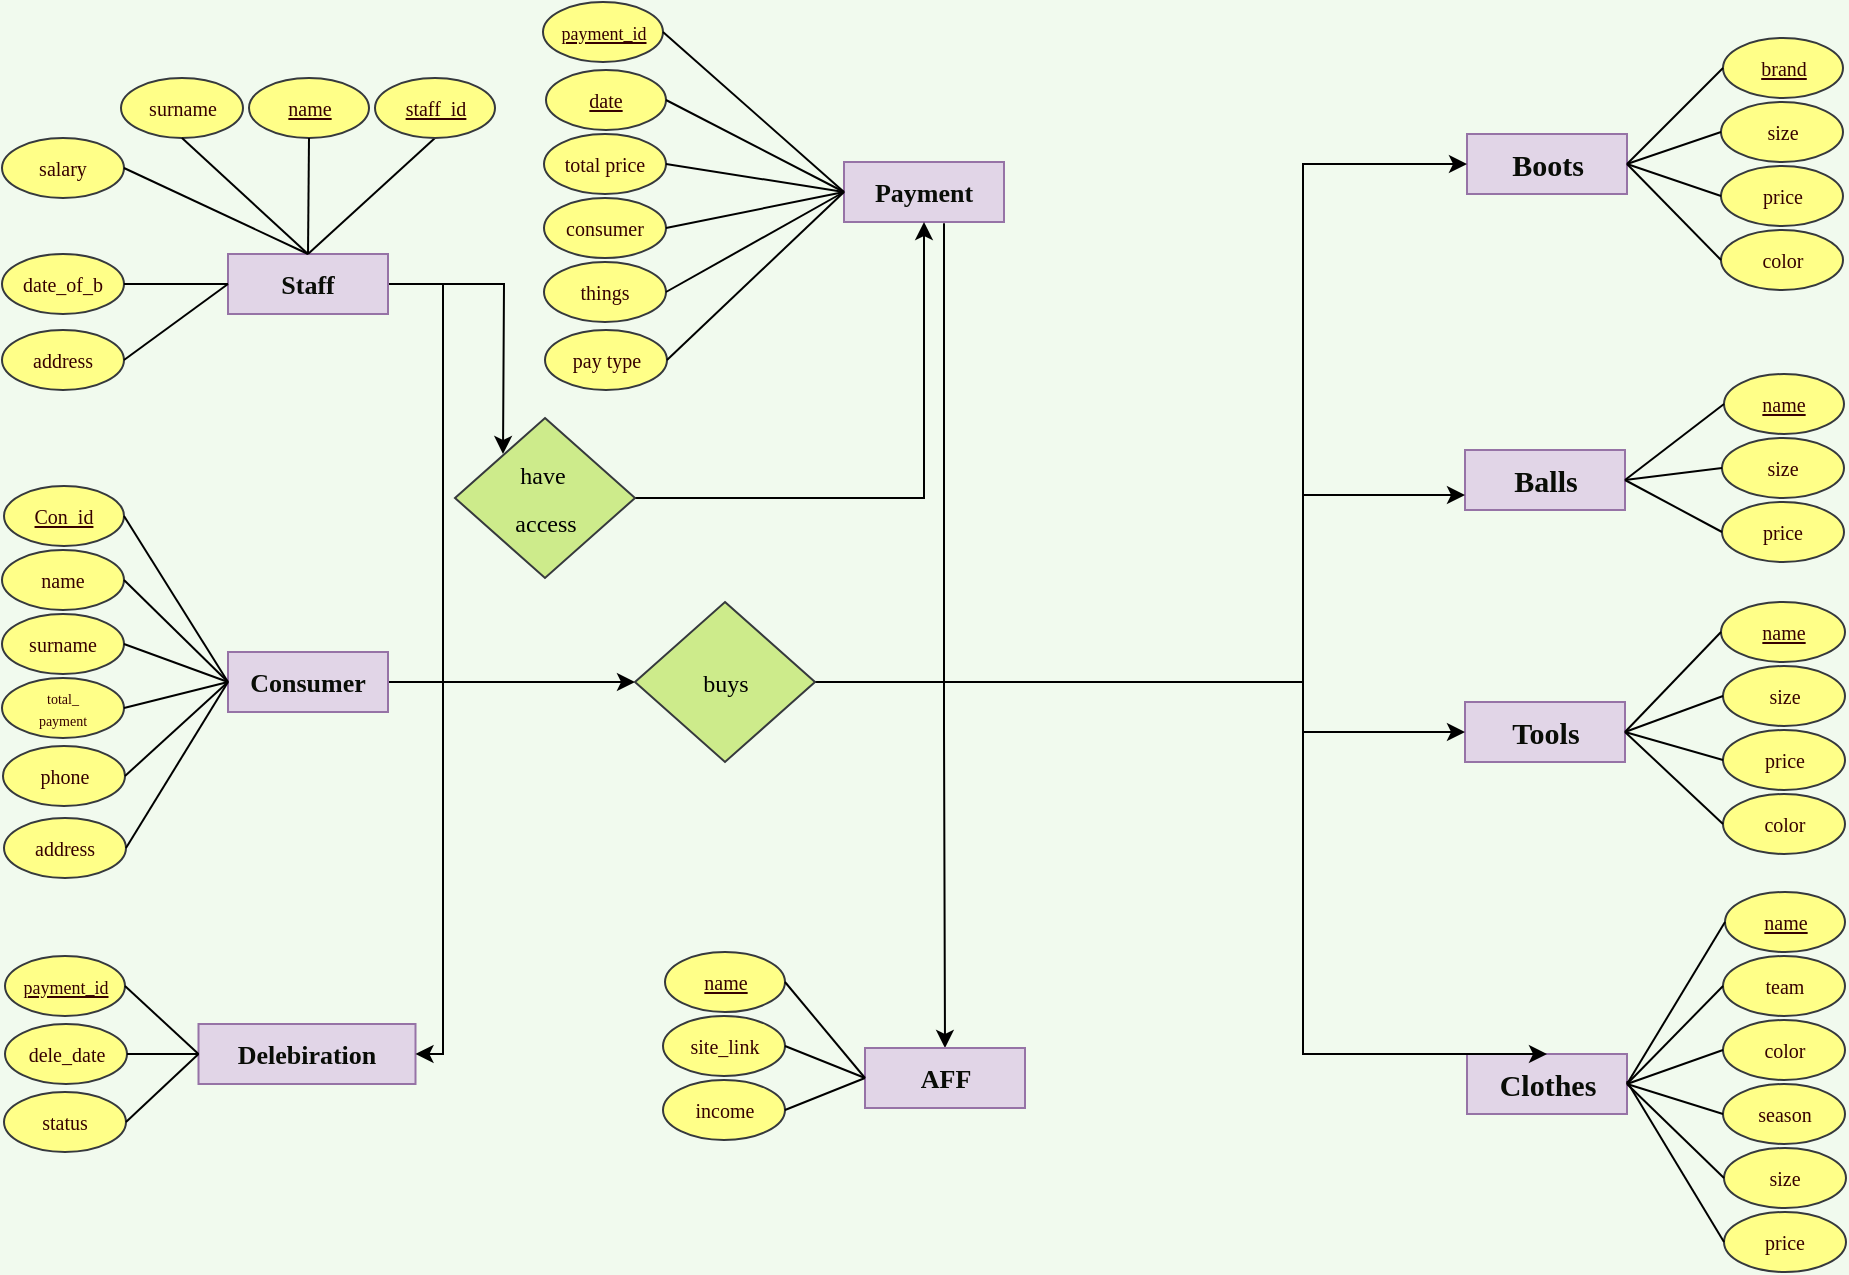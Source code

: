 <mxfile version="21.2.1" type="github">
  <diagram name="Страница 1" id="pUMUKk7vh0ifozHOk4wC">
    <mxGraphModel dx="1761" dy="830" grid="1" gridSize="10" guides="1" tooltips="1" connect="1" arrows="1" fold="1" page="1" pageScale="1" pageWidth="1654" pageHeight="1169" background="#F1FAEE" math="0" shadow="0">
      <root>
        <mxCell id="0" />
        <mxCell id="1" parent="0" />
        <mxCell id="20J9mscwqWilk-XeIcK0-2" value="&lt;font color=&quot;#090d07&quot; style=&quot;font-size: 15px;&quot;&gt;Tools&lt;/font&gt;" style="rounded=0;whiteSpace=wrap;html=1;shadow=0;labelBackgroundColor=none;labelBorderColor=none;sketch=0;fillStyle=auto;strokeColor=#9673a6;strokeWidth=1;fontFamily=Verdana;fontSize=13;fillColor=#e1d5e7;fontStyle=1" parent="1" vertex="1">
          <mxGeometry x="1097.5" y="610" width="80" height="30" as="geometry" />
        </mxCell>
        <mxCell id="20J9mscwqWilk-XeIcK0-3" value="&lt;font color=&quot;#360000&quot; style=&quot;font-size: 10px;&quot;&gt;&lt;u&gt;name&lt;/u&gt;&lt;/font&gt;" style="ellipse;whiteSpace=wrap;html=1;rounded=0;shadow=0;labelBackgroundColor=none;labelBorderColor=none;sketch=0;fillStyle=auto;strokeColor=#36393d;strokeWidth=1;fontFamily=Verdana;fontSize=10;fillColor=#ffff88;" parent="1" vertex="1">
          <mxGeometry x="1225.5" y="560" width="62" height="30" as="geometry" />
        </mxCell>
        <mxCell id="20J9mscwqWilk-XeIcK0-4" value="&lt;font color=&quot;#360000&quot; style=&quot;font-size: 10px;&quot;&gt;size&lt;/font&gt;" style="ellipse;whiteSpace=wrap;html=1;rounded=0;shadow=0;labelBackgroundColor=none;labelBorderColor=none;sketch=0;fillStyle=auto;strokeColor=#36393d;strokeWidth=1;fontFamily=Verdana;fontSize=10;fillColor=#ffff88;" parent="1" vertex="1">
          <mxGeometry x="1226.5" y="592" width="61" height="30" as="geometry" />
        </mxCell>
        <mxCell id="20J9mscwqWilk-XeIcK0-5" value="&lt;font color=&quot;#360000&quot; style=&quot;font-size: 10px;&quot;&gt;color&lt;/font&gt;" style="ellipse;whiteSpace=wrap;html=1;rounded=0;shadow=0;labelBackgroundColor=none;labelBorderColor=none;sketch=0;fillStyle=auto;strokeColor=#36393d;strokeWidth=1;fontFamily=Verdana;fontSize=10;fillColor=#ffff88;" parent="1" vertex="1">
          <mxGeometry x="1226.5" y="656" width="61" height="30" as="geometry" />
        </mxCell>
        <mxCell id="20J9mscwqWilk-XeIcK0-8" value="&lt;font color=&quot;#360000&quot; style=&quot;font-size: 10px;&quot;&gt;price&lt;/font&gt;" style="ellipse;whiteSpace=wrap;html=1;rounded=0;shadow=0;labelBackgroundColor=none;labelBorderColor=none;sketch=0;fillStyle=auto;strokeColor=#36393d;strokeWidth=1;fontFamily=Verdana;fontSize=10;fillColor=#ffff88;" parent="1" vertex="1">
          <mxGeometry x="1226.5" y="624" width="61" height="30" as="geometry" />
        </mxCell>
        <mxCell id="20J9mscwqWilk-XeIcK0-10" value="" style="endArrow=none;html=1;rounded=0;fontFamily=Verdana;fontSize=10;fontColor=#090D07;entryX=0;entryY=0.5;entryDx=0;entryDy=0;exitX=1;exitY=0.5;exitDx=0;exitDy=0;" parent="1" source="20J9mscwqWilk-XeIcK0-2" target="20J9mscwqWilk-XeIcK0-8" edge="1">
          <mxGeometry width="50" height="50" relative="1" as="geometry">
            <mxPoint x="1053.5" y="663" as="sourcePoint" />
            <mxPoint x="1103.5" y="613" as="targetPoint" />
          </mxGeometry>
        </mxCell>
        <mxCell id="20J9mscwqWilk-XeIcK0-11" value="" style="endArrow=none;html=1;rounded=0;fontFamily=Verdana;fontSize=10;fontColor=#090D07;entryX=0;entryY=0.5;entryDx=0;entryDy=0;exitX=1;exitY=0.5;exitDx=0;exitDy=0;" parent="1" source="20J9mscwqWilk-XeIcK0-2" target="20J9mscwqWilk-XeIcK0-5" edge="1">
          <mxGeometry width="50" height="50" relative="1" as="geometry">
            <mxPoint x="1196.5" y="626" as="sourcePoint" />
            <mxPoint x="1074" y="620" as="targetPoint" />
          </mxGeometry>
        </mxCell>
        <mxCell id="20J9mscwqWilk-XeIcK0-15" value="" style="endArrow=none;html=1;rounded=0;fontFamily=Verdana;fontSize=10;fontColor=#090D07;entryX=0;entryY=0.5;entryDx=0;entryDy=0;exitX=1;exitY=0.5;exitDx=0;exitDy=0;" parent="1" source="20J9mscwqWilk-XeIcK0-2" target="20J9mscwqWilk-XeIcK0-4" edge="1">
          <mxGeometry width="50" height="50" relative="1" as="geometry">
            <mxPoint x="1108.5" y="625" as="sourcePoint" />
            <mxPoint x="1074" y="620" as="targetPoint" />
          </mxGeometry>
        </mxCell>
        <mxCell id="20J9mscwqWilk-XeIcK0-16" value="" style="endArrow=none;html=1;rounded=0;fontFamily=Verdana;fontSize=10;fontColor=#090D07;entryX=0;entryY=0.5;entryDx=0;entryDy=0;exitX=1;exitY=0.5;exitDx=0;exitDy=0;" parent="1" source="20J9mscwqWilk-XeIcK0-2" target="20J9mscwqWilk-XeIcK0-3" edge="1">
          <mxGeometry width="50" height="50" relative="1" as="geometry">
            <mxPoint x="1154" y="653" as="sourcePoint" />
            <mxPoint x="1084" y="630" as="targetPoint" />
          </mxGeometry>
        </mxCell>
        <mxCell id="20J9mscwqWilk-XeIcK0-20" value="&lt;font color=&quot;#090d07&quot; style=&quot;font-size: 15px;&quot;&gt;Clothes&lt;/font&gt;" style="rounded=0;whiteSpace=wrap;html=1;shadow=0;labelBackgroundColor=none;labelBorderColor=none;sketch=0;fillStyle=auto;strokeColor=#9673a6;strokeWidth=1;fontFamily=Verdana;fontSize=13;fillColor=#e1d5e7;fontStyle=1" parent="1" vertex="1">
          <mxGeometry x="1098.5" y="786" width="80" height="30" as="geometry" />
        </mxCell>
        <mxCell id="20J9mscwqWilk-XeIcK0-21" value="&lt;font color=&quot;#360000&quot; style=&quot;font-size: 10px;&quot;&gt;&lt;u&gt;name&lt;/u&gt;&lt;/font&gt;" style="ellipse;whiteSpace=wrap;html=1;rounded=0;shadow=0;labelBackgroundColor=none;labelBorderColor=none;sketch=0;fillStyle=auto;strokeColor=#36393d;strokeWidth=1;fontFamily=Verdana;fontSize=10;fillColor=#ffff88;" parent="1" vertex="1">
          <mxGeometry x="1227.5" y="705" width="60" height="30" as="geometry" />
        </mxCell>
        <mxCell id="20J9mscwqWilk-XeIcK0-22" value="&lt;font color=&quot;#360000&quot; style=&quot;font-size: 10px;&quot;&gt;team&lt;/font&gt;" style="ellipse;whiteSpace=wrap;html=1;rounded=0;shadow=0;labelBackgroundColor=none;labelBorderColor=none;sketch=0;fillStyle=auto;strokeColor=#36393d;strokeWidth=1;fontFamily=Verdana;fontSize=10;fillColor=#ffff88;" parent="1" vertex="1">
          <mxGeometry x="1226.5" y="737" width="61" height="30" as="geometry" />
        </mxCell>
        <mxCell id="20J9mscwqWilk-XeIcK0-23" value="&lt;font color=&quot;#360000&quot; style=&quot;font-size: 10px;&quot;&gt;season&lt;/font&gt;" style="ellipse;whiteSpace=wrap;html=1;rounded=0;shadow=0;labelBackgroundColor=none;labelBorderColor=none;sketch=0;fillStyle=auto;strokeColor=#36393d;strokeWidth=1;fontFamily=Verdana;fontSize=10;fillColor=#ffff88;" parent="1" vertex="1">
          <mxGeometry x="1226.5" y="801" width="61" height="30" as="geometry" />
        </mxCell>
        <mxCell id="20J9mscwqWilk-XeIcK0-24" value="&lt;font color=&quot;#360000&quot; style=&quot;font-size: 10px;&quot;&gt;color&lt;/font&gt;" style="ellipse;whiteSpace=wrap;html=1;rounded=0;shadow=0;labelBackgroundColor=none;labelBorderColor=none;sketch=0;fillStyle=auto;strokeColor=#36393d;strokeWidth=1;fontFamily=Verdana;fontSize=10;fillColor=#ffff88;" parent="1" vertex="1">
          <mxGeometry x="1226.5" y="769" width="61" height="30" as="geometry" />
        </mxCell>
        <mxCell id="20J9mscwqWilk-XeIcK0-25" value="" style="endArrow=none;html=1;rounded=0;fontFamily=Verdana;fontSize=10;fontColor=#090D07;entryX=0;entryY=0.5;entryDx=0;entryDy=0;exitX=1;exitY=0.5;exitDx=0;exitDy=0;" parent="1" source="20J9mscwqWilk-XeIcK0-20" target="20J9mscwqWilk-XeIcK0-24" edge="1">
          <mxGeometry width="50" height="50" relative="1" as="geometry">
            <mxPoint x="1186.5" y="796" as="sourcePoint" />
            <mxPoint x="1102.5" y="760" as="targetPoint" />
          </mxGeometry>
        </mxCell>
        <mxCell id="20J9mscwqWilk-XeIcK0-26" value="" style="endArrow=none;html=1;rounded=1;fontFamily=Helvetica;fontSize=11;fontColor=default;entryX=0;entryY=0.5;entryDx=0;entryDy=0;exitX=1;exitY=0.5;exitDx=0;exitDy=0;" parent="1" source="20J9mscwqWilk-XeIcK0-20" target="20J9mscwqWilk-XeIcK0-23" edge="1">
          <mxGeometry width="50" height="50" relative="1" as="geometry">
            <mxPoint x="1143" y="790" as="sourcePoint" />
            <mxPoint x="1073" y="767" as="targetPoint" />
          </mxGeometry>
        </mxCell>
        <mxCell id="20J9mscwqWilk-XeIcK0-27" value="" style="endArrow=none;html=1;rounded=0;fontFamily=Verdana;fontSize=10;fontColor=#090D07;entryX=0;entryY=0.5;entryDx=0;entryDy=0;exitX=1;exitY=0.5;exitDx=0;exitDy=0;" parent="1" source="20J9mscwqWilk-XeIcK0-20" target="20J9mscwqWilk-XeIcK0-22" edge="1">
          <mxGeometry width="50" height="50" relative="1" as="geometry">
            <mxPoint x="1092.5" y="790" as="sourcePoint" />
            <mxPoint x="1073" y="767" as="targetPoint" />
          </mxGeometry>
        </mxCell>
        <mxCell id="20J9mscwqWilk-XeIcK0-28" value="" style="endArrow=none;html=1;rounded=0;fontFamily=Verdana;fontSize=10;fontColor=#090D07;entryX=0;entryY=0.5;entryDx=0;entryDy=0;exitX=1;exitY=0.5;exitDx=0;exitDy=0;" parent="1" source="20J9mscwqWilk-XeIcK0-20" target="20J9mscwqWilk-XeIcK0-21" edge="1">
          <mxGeometry width="50" height="50" relative="1" as="geometry">
            <mxPoint x="1153" y="800" as="sourcePoint" />
            <mxPoint x="1083" y="777" as="targetPoint" />
          </mxGeometry>
        </mxCell>
        <mxCell id="20J9mscwqWilk-XeIcK0-29" value="&lt;font color=&quot;#360000&quot; style=&quot;font-size: 10px;&quot;&gt;size&lt;/font&gt;" style="ellipse;whiteSpace=wrap;html=1;rounded=0;shadow=0;labelBackgroundColor=none;labelBorderColor=none;sketch=0;fillStyle=auto;strokeColor=#36393d;strokeWidth=1;fontFamily=Verdana;fontSize=10;fillColor=#ffff88;" parent="1" vertex="1">
          <mxGeometry x="1227" y="833" width="61" height="30" as="geometry" />
        </mxCell>
        <mxCell id="20J9mscwqWilk-XeIcK0-30" value="&lt;font color=&quot;#360000&quot; style=&quot;font-size: 10px;&quot;&gt;price&lt;/font&gt;" style="ellipse;whiteSpace=wrap;html=1;rounded=0;shadow=0;labelBackgroundColor=none;labelBorderColor=none;sketch=0;fillStyle=auto;strokeColor=#36393d;strokeWidth=1;fontFamily=Verdana;fontSize=10;fillColor=#ffff88;" parent="1" vertex="1">
          <mxGeometry x="1227" y="865" width="61" height="30" as="geometry" />
        </mxCell>
        <mxCell id="20J9mscwqWilk-XeIcK0-33" value="" style="endArrow=none;html=1;rounded=0;entryX=1;entryY=0.5;entryDx=0;entryDy=0;exitX=0;exitY=0.5;exitDx=0;exitDy=0;" parent="1" source="20J9mscwqWilk-XeIcK0-29" target="20J9mscwqWilk-XeIcK0-20" edge="1">
          <mxGeometry width="50" height="50" relative="1" as="geometry">
            <mxPoint x="1057.5" y="869" as="sourcePoint" />
            <mxPoint x="1107.5" y="819" as="targetPoint" />
          </mxGeometry>
        </mxCell>
        <mxCell id="20J9mscwqWilk-XeIcK0-34" value="" style="endArrow=none;html=1;rounded=0;exitX=0;exitY=0.5;exitDx=0;exitDy=0;entryX=0.999;entryY=0.454;entryDx=0;entryDy=0;entryPerimeter=0;" parent="1" source="20J9mscwqWilk-XeIcK0-30" target="20J9mscwqWilk-XeIcK0-20" edge="1">
          <mxGeometry width="50" height="50" relative="1" as="geometry">
            <mxPoint x="1067.5" y="889" as="sourcePoint" />
            <mxPoint x="1107.5" y="769" as="targetPoint" />
          </mxGeometry>
        </mxCell>
        <mxCell id="20J9mscwqWilk-XeIcK0-45" value="&lt;font color=&quot;#090d07&quot; style=&quot;font-size: 15px;&quot;&gt;Balls&lt;/font&gt;" style="rounded=0;whiteSpace=wrap;html=1;shadow=0;labelBackgroundColor=none;labelBorderColor=none;sketch=0;fillStyle=auto;strokeColor=#9673a6;strokeWidth=1;fontFamily=Verdana;fontSize=13;fillColor=#e1d5e7;fontStyle=1" parent="1" vertex="1">
          <mxGeometry x="1097.5" y="484" width="80" height="30" as="geometry" />
        </mxCell>
        <mxCell id="20J9mscwqWilk-XeIcK0-46" value="&lt;font color=&quot;#360000&quot; style=&quot;font-size: 10px;&quot;&gt;&lt;u&gt;name&lt;/u&gt;&lt;/font&gt;" style="ellipse;whiteSpace=wrap;html=1;rounded=0;shadow=0;labelBackgroundColor=none;labelBorderColor=none;sketch=0;fillStyle=auto;strokeColor=#36393d;strokeWidth=1;fontFamily=Verdana;fontSize=10;fillColor=#ffff88;" parent="1" vertex="1">
          <mxGeometry x="1227" y="446" width="60" height="30" as="geometry" />
        </mxCell>
        <mxCell id="20J9mscwqWilk-XeIcK0-47" value="&lt;font color=&quot;#360000&quot; style=&quot;font-size: 10px;&quot;&gt;size&lt;/font&gt;" style="ellipse;whiteSpace=wrap;html=1;rounded=0;shadow=0;labelBackgroundColor=none;labelBorderColor=none;sketch=0;fillStyle=auto;strokeColor=#36393d;strokeWidth=1;fontFamily=Verdana;fontSize=10;fillColor=#ffff88;" parent="1" vertex="1">
          <mxGeometry x="1226" y="478" width="61" height="30" as="geometry" />
        </mxCell>
        <mxCell id="20J9mscwqWilk-XeIcK0-48" value="&lt;font color=&quot;#360000&quot; style=&quot;font-size: 10px;&quot;&gt;price&lt;/font&gt;" style="ellipse;whiteSpace=wrap;html=1;rounded=0;shadow=0;labelBackgroundColor=none;labelBorderColor=none;sketch=0;fillStyle=auto;strokeColor=#36393d;strokeWidth=1;fontFamily=Verdana;fontSize=10;fillColor=#ffff88;" parent="1" vertex="1">
          <mxGeometry x="1226" y="510" width="61" height="30" as="geometry" />
        </mxCell>
        <mxCell id="20J9mscwqWilk-XeIcK0-49" value="" style="endArrow=none;html=1;rounded=0;fontFamily=Verdana;fontSize=10;fontColor=#090D07;entryX=0;entryY=0.5;entryDx=0;entryDy=0;exitX=1;exitY=0.5;exitDx=0;exitDy=0;" parent="1" source="20J9mscwqWilk-XeIcK0-45" target="20J9mscwqWilk-XeIcK0-48" edge="1">
          <mxGeometry width="50" height="50" relative="1" as="geometry">
            <mxPoint x="1042.5" y="537" as="sourcePoint" />
            <mxPoint x="1092.5" y="487" as="targetPoint" />
          </mxGeometry>
        </mxCell>
        <mxCell id="20J9mscwqWilk-XeIcK0-50" value="" style="endArrow=none;html=1;rounded=0;fontFamily=Verdana;fontSize=10;fontColor=#090D07;entryX=0;entryY=0.5;entryDx=0;entryDy=0;exitX=1;exitY=0.5;exitDx=0;exitDy=0;" parent="1" source="20J9mscwqWilk-XeIcK0-45" target="20J9mscwqWilk-XeIcK0-47" edge="1">
          <mxGeometry width="50" height="50" relative="1" as="geometry">
            <mxPoint x="1082.5" y="517" as="sourcePoint" />
            <mxPoint x="1063" y="494" as="targetPoint" />
          </mxGeometry>
        </mxCell>
        <mxCell id="20J9mscwqWilk-XeIcK0-51" value="" style="endArrow=none;html=1;rounded=0;fontFamily=Verdana;fontSize=10;fontColor=#090D07;entryX=0;entryY=0.5;entryDx=0;entryDy=0;exitX=1;exitY=0.5;exitDx=0;exitDy=0;" parent="1" source="20J9mscwqWilk-XeIcK0-45" target="20J9mscwqWilk-XeIcK0-46" edge="1">
          <mxGeometry width="50" height="50" relative="1" as="geometry">
            <mxPoint x="1143" y="527" as="sourcePoint" />
            <mxPoint x="1073" y="504" as="targetPoint" />
          </mxGeometry>
        </mxCell>
        <mxCell id="20J9mscwqWilk-XeIcK0-52" value="&lt;font color=&quot;#090d07&quot; style=&quot;font-size: 15px;&quot;&gt;Boots&lt;/font&gt;" style="rounded=0;whiteSpace=wrap;html=1;shadow=0;labelBackgroundColor=none;labelBorderColor=none;sketch=0;fillStyle=auto;strokeColor=#9673a6;strokeWidth=1;fontFamily=Verdana;fontSize=13;fillColor=#e1d5e7;fontStyle=1" parent="1" vertex="1">
          <mxGeometry x="1098.5" y="326" width="80" height="30" as="geometry" />
        </mxCell>
        <mxCell id="20J9mscwqWilk-XeIcK0-53" value="&lt;font color=&quot;#360000&quot; style=&quot;font-size: 10px;&quot;&gt;&lt;u&gt;brand&lt;/u&gt;&lt;/font&gt;" style="ellipse;whiteSpace=wrap;html=1;rounded=0;shadow=0;labelBackgroundColor=none;labelBorderColor=none;sketch=0;fillStyle=auto;strokeColor=#36393d;strokeWidth=1;fontFamily=Verdana;fontSize=10;fillColor=#ffff88;" parent="1" vertex="1">
          <mxGeometry x="1226.5" y="278" width="60" height="30" as="geometry" />
        </mxCell>
        <mxCell id="20J9mscwqWilk-XeIcK0-54" value="&lt;font color=&quot;#360000&quot; style=&quot;font-size: 10px;&quot;&gt;size&lt;/font&gt;" style="ellipse;whiteSpace=wrap;html=1;rounded=0;shadow=0;labelBackgroundColor=none;labelBorderColor=none;sketch=0;fillStyle=auto;strokeColor=#36393d;strokeWidth=1;fontFamily=Verdana;fontSize=10;fillColor=#ffff88;" parent="1" vertex="1">
          <mxGeometry x="1225.5" y="310" width="61" height="30" as="geometry" />
        </mxCell>
        <mxCell id="20J9mscwqWilk-XeIcK0-55" value="&lt;font color=&quot;#360000&quot; style=&quot;font-size: 10px;&quot;&gt;color&lt;/font&gt;" style="ellipse;whiteSpace=wrap;html=1;rounded=0;shadow=0;labelBackgroundColor=none;labelBorderColor=none;sketch=0;fillStyle=auto;strokeColor=#36393d;strokeWidth=1;fontFamily=Verdana;fontSize=10;fillColor=#ffff88;" parent="1" vertex="1">
          <mxGeometry x="1225.5" y="374" width="61" height="30" as="geometry" />
        </mxCell>
        <mxCell id="20J9mscwqWilk-XeIcK0-56" value="&lt;font color=&quot;#360000&quot; style=&quot;font-size: 10px;&quot;&gt;price&lt;/font&gt;" style="ellipse;whiteSpace=wrap;html=1;rounded=0;shadow=0;labelBackgroundColor=none;labelBorderColor=none;sketch=0;fillStyle=auto;strokeColor=#36393d;strokeWidth=1;fontFamily=Verdana;fontSize=10;fillColor=#ffff88;" parent="1" vertex="1">
          <mxGeometry x="1225.5" y="342" width="61" height="30" as="geometry" />
        </mxCell>
        <mxCell id="20J9mscwqWilk-XeIcK0-57" value="" style="endArrow=none;html=1;rounded=0;fontFamily=Verdana;fontSize=10;fontColor=#090D07;entryX=0;entryY=0.5;entryDx=0;entryDy=0;exitX=1;exitY=0.5;exitDx=0;exitDy=0;" parent="1" source="20J9mscwqWilk-XeIcK0-52" target="20J9mscwqWilk-XeIcK0-56" edge="1">
          <mxGeometry width="50" height="50" relative="1" as="geometry">
            <mxPoint x="1043.5" y="379" as="sourcePoint" />
            <mxPoint x="1093.5" y="329" as="targetPoint" />
          </mxGeometry>
        </mxCell>
        <mxCell id="20J9mscwqWilk-XeIcK0-58" value="" style="endArrow=none;html=1;rounded=1;fontFamily=Helvetica;fontSize=11;fontColor=default;entryX=0;entryY=0.5;entryDx=0;entryDy=0;exitX=1;exitY=0.5;exitDx=0;exitDy=0;" parent="1" source="20J9mscwqWilk-XeIcK0-52" target="20J9mscwqWilk-XeIcK0-55" edge="1">
          <mxGeometry width="50" height="50" relative="1" as="geometry">
            <mxPoint x="1134" y="359" as="sourcePoint" />
            <mxPoint x="1064" y="336" as="targetPoint" />
          </mxGeometry>
        </mxCell>
        <mxCell id="20J9mscwqWilk-XeIcK0-59" value="" style="endArrow=none;html=1;rounded=0;fontFamily=Verdana;fontSize=10;fontColor=#090D07;entryX=0;entryY=0.5;entryDx=0;entryDy=0;exitX=1;exitY=0.5;exitDx=0;exitDy=0;" parent="1" source="20J9mscwqWilk-XeIcK0-52" target="20J9mscwqWilk-XeIcK0-54" edge="1">
          <mxGeometry width="50" height="50" relative="1" as="geometry">
            <mxPoint x="1083.5" y="359" as="sourcePoint" />
            <mxPoint x="1064" y="336" as="targetPoint" />
          </mxGeometry>
        </mxCell>
        <mxCell id="20J9mscwqWilk-XeIcK0-60" value="" style="endArrow=none;html=1;rounded=0;fontFamily=Verdana;fontSize=10;fontColor=#090D07;entryX=0;entryY=0.5;entryDx=0;entryDy=0;exitX=1;exitY=0.5;exitDx=0;exitDy=0;" parent="1" source="20J9mscwqWilk-XeIcK0-52" target="20J9mscwqWilk-XeIcK0-53" edge="1">
          <mxGeometry width="50" height="50" relative="1" as="geometry">
            <mxPoint x="1144" y="369" as="sourcePoint" />
            <mxPoint x="1074" y="346" as="targetPoint" />
          </mxGeometry>
        </mxCell>
        <mxCell id="20J9mscwqWilk-XeIcK0-108" style="edgeStyle=orthogonalEdgeStyle;rounded=0;orthogonalLoop=1;jettySize=auto;html=1;exitX=1;exitY=0.5;exitDx=0;exitDy=0;entryX=0;entryY=0.5;entryDx=0;entryDy=0;entryPerimeter=0;" parent="1" source="20J9mscwqWilk-XeIcK0-61" target="20J9mscwqWilk-XeIcK0-106" edge="1">
          <mxGeometry relative="1" as="geometry">
            <Array as="points">
              <mxPoint x="547.5" y="600" />
            </Array>
          </mxGeometry>
        </mxCell>
        <mxCell id="20J9mscwqWilk-XeIcK0-61" value="&lt;font color=&quot;#090d07&quot; style=&quot;font-size: 13px;&quot;&gt;Consumer&lt;/font&gt;" style="rounded=0;whiteSpace=wrap;html=1;shadow=0;labelBackgroundColor=none;labelBorderColor=none;sketch=0;fillStyle=auto;strokeColor=#9673a6;strokeWidth=1;fontFamily=Verdana;fontSize=13;fillColor=#e1d5e7;fontStyle=1" parent="1" vertex="1">
          <mxGeometry x="479" y="585" width="80" height="30" as="geometry" />
        </mxCell>
        <mxCell id="20J9mscwqWilk-XeIcK0-62" value="&lt;font color=&quot;#360000&quot; style=&quot;font-size: 10px;&quot;&gt;&lt;u&gt;Con_id&lt;/u&gt;&lt;/font&gt;" style="ellipse;whiteSpace=wrap;html=1;rounded=0;shadow=0;labelBackgroundColor=none;labelBorderColor=none;sketch=0;fillStyle=auto;strokeColor=#36393d;strokeWidth=1;fontFamily=Verdana;fontSize=10;fillColor=#ffff88;" parent="1" vertex="1">
          <mxGeometry x="367" y="502" width="60" height="30" as="geometry" />
        </mxCell>
        <mxCell id="20J9mscwqWilk-XeIcK0-63" value="&lt;font color=&quot;#360000&quot; style=&quot;font-size: 10px;&quot;&gt;name&lt;/font&gt;" style="ellipse;whiteSpace=wrap;html=1;rounded=0;shadow=0;labelBackgroundColor=none;labelBorderColor=none;sketch=0;fillStyle=auto;strokeColor=#36393d;strokeWidth=1;fontFamily=Verdana;fontSize=10;fillColor=#ffff88;" parent="1" vertex="1">
          <mxGeometry x="366" y="534" width="61" height="30" as="geometry" />
        </mxCell>
        <mxCell id="20J9mscwqWilk-XeIcK0-64" value="&lt;p style=&quot;line-height: 90%;&quot;&gt;&lt;font color=&quot;#360000&quot; style=&quot;font-size: 7px;&quot;&gt;total_&lt;br&gt;payment&lt;/font&gt;&lt;/p&gt;" style="ellipse;whiteSpace=wrap;html=1;rounded=0;shadow=0;labelBackgroundColor=none;labelBorderColor=none;sketch=0;fillStyle=auto;strokeColor=#36393d;strokeWidth=1;fontFamily=Verdana;fontSize=10;fillColor=#ffff88;" parent="1" vertex="1">
          <mxGeometry x="366" y="598" width="61" height="30" as="geometry" />
        </mxCell>
        <mxCell id="20J9mscwqWilk-XeIcK0-65" value="&lt;font color=&quot;#360000&quot; style=&quot;font-size: 10px;&quot;&gt;surname&lt;/font&gt;" style="ellipse;whiteSpace=wrap;html=1;rounded=0;shadow=0;labelBackgroundColor=none;labelBorderColor=none;sketch=0;fillStyle=auto;strokeColor=#36393d;strokeWidth=1;fontFamily=Verdana;fontSize=10;fillColor=#ffff88;" parent="1" vertex="1">
          <mxGeometry x="366" y="566" width="61" height="30" as="geometry" />
        </mxCell>
        <mxCell id="20J9mscwqWilk-XeIcK0-66" value="" style="endArrow=none;html=1;rounded=0;fontFamily=Verdana;fontSize=10;fontColor=#090D07;entryX=1;entryY=0.5;entryDx=0;entryDy=0;exitX=0;exitY=0.5;exitDx=0;exitDy=0;" parent="1" source="20J9mscwqWilk-XeIcK0-61" target="20J9mscwqWilk-XeIcK0-65" edge="1">
          <mxGeometry width="50" height="50" relative="1" as="geometry">
            <mxPoint x="412.5" y="646" as="sourcePoint" />
            <mxPoint x="462.5" y="596" as="targetPoint" />
          </mxGeometry>
        </mxCell>
        <mxCell id="20J9mscwqWilk-XeIcK0-67" value="" style="endArrow=none;html=1;rounded=1;fontFamily=Helvetica;fontSize=11;fontColor=default;entryX=1;entryY=0.5;entryDx=0;entryDy=0;exitX=0;exitY=0.5;exitDx=0;exitDy=0;" parent="1" source="20J9mscwqWilk-XeIcK0-61" target="20J9mscwqWilk-XeIcK0-64" edge="1">
          <mxGeometry width="50" height="50" relative="1" as="geometry">
            <mxPoint x="503" y="626" as="sourcePoint" />
            <mxPoint x="433" y="603" as="targetPoint" />
          </mxGeometry>
        </mxCell>
        <mxCell id="20J9mscwqWilk-XeIcK0-68" value="" style="endArrow=none;html=1;rounded=0;fontFamily=Verdana;fontSize=10;fontColor=#090D07;entryX=1;entryY=0.5;entryDx=0;entryDy=0;exitX=0;exitY=0.5;exitDx=0;exitDy=0;" parent="1" source="20J9mscwqWilk-XeIcK0-61" target="20J9mscwqWilk-XeIcK0-63" edge="1">
          <mxGeometry width="50" height="50" relative="1" as="geometry">
            <mxPoint x="452.5" y="626" as="sourcePoint" />
            <mxPoint x="433" y="603" as="targetPoint" />
          </mxGeometry>
        </mxCell>
        <mxCell id="20J9mscwqWilk-XeIcK0-69" value="" style="endArrow=none;html=1;rounded=0;fontFamily=Verdana;fontSize=10;fontColor=#090D07;entryX=1;entryY=0.5;entryDx=0;entryDy=0;exitX=0;exitY=0.5;exitDx=0;exitDy=0;" parent="1" source="20J9mscwqWilk-XeIcK0-61" target="20J9mscwqWilk-XeIcK0-62" edge="1">
          <mxGeometry width="50" height="50" relative="1" as="geometry">
            <mxPoint x="513" y="636" as="sourcePoint" />
            <mxPoint x="443" y="613" as="targetPoint" />
          </mxGeometry>
        </mxCell>
        <mxCell id="20J9mscwqWilk-XeIcK0-70" value="&lt;font color=&quot;#360000&quot; style=&quot;font-size: 10px;&quot;&gt;phone&lt;/font&gt;" style="ellipse;whiteSpace=wrap;html=1;rounded=0;shadow=0;labelBackgroundColor=none;labelBorderColor=none;sketch=0;fillStyle=auto;strokeColor=#36393d;strokeWidth=1;fontFamily=Verdana;fontSize=10;fillColor=#ffff88;" parent="1" vertex="1">
          <mxGeometry x="366.5" y="632" width="61" height="30" as="geometry" />
        </mxCell>
        <mxCell id="20J9mscwqWilk-XeIcK0-72" value="" style="endArrow=none;html=1;rounded=0;entryX=0;entryY=0.5;entryDx=0;entryDy=0;exitX=1;exitY=0.5;exitDx=0;exitDy=0;" parent="1" source="20J9mscwqWilk-XeIcK0-70" target="20J9mscwqWilk-XeIcK0-61" edge="1">
          <mxGeometry width="50" height="50" relative="1" as="geometry">
            <mxPoint x="417.5" y="705" as="sourcePoint" />
            <mxPoint x="467.5" y="655" as="targetPoint" />
          </mxGeometry>
        </mxCell>
        <mxCell id="20J9mscwqWilk-XeIcK0-125" style="edgeStyle=orthogonalEdgeStyle;rounded=0;orthogonalLoop=1;jettySize=auto;html=1;exitX=0.625;exitY=1.022;exitDx=0;exitDy=0;entryX=0.5;entryY=0;entryDx=0;entryDy=0;exitPerimeter=0;" parent="1" source="20J9mscwqWilk-XeIcK0-74" target="20J9mscwqWilk-XeIcK0-85" edge="1">
          <mxGeometry relative="1" as="geometry">
            <Array as="points">
              <mxPoint x="836.5" y="623" />
              <mxPoint x="837.5" y="623" />
            </Array>
          </mxGeometry>
        </mxCell>
        <mxCell id="20J9mscwqWilk-XeIcK0-74" value="&lt;font color=&quot;#090d07&quot; style=&quot;font-size: 13px;&quot;&gt;Payment&lt;/font&gt;" style="rounded=0;whiteSpace=wrap;html=1;shadow=0;labelBackgroundColor=none;labelBorderColor=none;sketch=0;fillStyle=auto;strokeColor=#9673a6;strokeWidth=1;fontFamily=Verdana;fontSize=13;fillColor=#e1d5e7;fontStyle=1" parent="1" vertex="1">
          <mxGeometry x="787" y="340" width="80" height="30" as="geometry" />
        </mxCell>
        <mxCell id="20J9mscwqWilk-XeIcK0-75" value="&lt;font color=&quot;#360000&quot; style=&quot;font-size: 10px;&quot;&gt;&lt;u&gt;date&lt;/u&gt;&lt;/font&gt;" style="ellipse;whiteSpace=wrap;html=1;rounded=0;shadow=0;labelBackgroundColor=none;labelBorderColor=none;sketch=0;fillStyle=auto;strokeColor=#36393d;strokeWidth=1;fontFamily=Verdana;fontSize=10;fillColor=#ffff88;" parent="1" vertex="1">
          <mxGeometry x="638" y="294" width="60" height="30" as="geometry" />
        </mxCell>
        <mxCell id="20J9mscwqWilk-XeIcK0-76" value="&lt;font color=&quot;#360000&quot; style=&quot;font-size: 10px;&quot;&gt;total price&lt;/font&gt;" style="ellipse;whiteSpace=wrap;html=1;rounded=0;shadow=0;labelBackgroundColor=none;labelBorderColor=none;sketch=0;fillStyle=auto;strokeColor=#36393d;strokeWidth=1;fontFamily=Verdana;fontSize=10;fillColor=#ffff88;" parent="1" vertex="1">
          <mxGeometry x="637" y="326" width="61" height="30" as="geometry" />
        </mxCell>
        <mxCell id="20J9mscwqWilk-XeIcK0-77" value="&lt;p style=&quot;line-height: 90%;&quot;&gt;&lt;font color=&quot;#360000&quot;&gt;&lt;span style=&quot;&quot;&gt;things&lt;/span&gt;&lt;/font&gt;&lt;/p&gt;" style="ellipse;whiteSpace=wrap;html=1;rounded=0;shadow=0;labelBackgroundColor=none;labelBorderColor=none;sketch=0;fillStyle=auto;strokeColor=#36393d;strokeWidth=1;fontFamily=Verdana;fontSize=10;fillColor=#ffff88;" parent="1" vertex="1">
          <mxGeometry x="637" y="390" width="61" height="30" as="geometry" />
        </mxCell>
        <mxCell id="20J9mscwqWilk-XeIcK0-78" value="&lt;font color=&quot;#360000&quot; style=&quot;font-size: 10px;&quot;&gt;consumer&lt;/font&gt;" style="ellipse;whiteSpace=wrap;html=1;rounded=0;shadow=0;labelBackgroundColor=none;labelBorderColor=none;sketch=0;fillStyle=auto;strokeColor=#36393d;strokeWidth=1;fontFamily=Verdana;fontSize=10;fillColor=#ffff88;" parent="1" vertex="1">
          <mxGeometry x="637" y="358" width="61" height="30" as="geometry" />
        </mxCell>
        <mxCell id="20J9mscwqWilk-XeIcK0-79" value="" style="endArrow=none;html=1;rounded=0;fontFamily=Verdana;fontSize=10;fontColor=#090D07;entryX=1;entryY=0.5;entryDx=0;entryDy=0;exitX=0;exitY=0.5;exitDx=0;exitDy=0;" parent="1" source="20J9mscwqWilk-XeIcK0-74" target="20J9mscwqWilk-XeIcK0-78" edge="1">
          <mxGeometry width="50" height="50" relative="1" as="geometry">
            <mxPoint x="683" y="395" as="sourcePoint" />
            <mxPoint x="733" y="345" as="targetPoint" />
          </mxGeometry>
        </mxCell>
        <mxCell id="20J9mscwqWilk-XeIcK0-80" value="" style="endArrow=none;html=1;rounded=1;fontFamily=Helvetica;fontSize=11;fontColor=default;entryX=1;entryY=0.5;entryDx=0;entryDy=0;exitX=0;exitY=0.5;exitDx=0;exitDy=0;" parent="1" source="20J9mscwqWilk-XeIcK0-74" target="20J9mscwqWilk-XeIcK0-77" edge="1">
          <mxGeometry width="50" height="50" relative="1" as="geometry">
            <mxPoint x="773.5" y="375" as="sourcePoint" />
            <mxPoint x="703.5" y="352" as="targetPoint" />
          </mxGeometry>
        </mxCell>
        <mxCell id="20J9mscwqWilk-XeIcK0-81" value="" style="endArrow=none;html=1;rounded=0;fontFamily=Verdana;fontSize=10;fontColor=#090D07;entryX=1;entryY=0.5;entryDx=0;entryDy=0;exitX=0;exitY=0.5;exitDx=0;exitDy=0;" parent="1" source="20J9mscwqWilk-XeIcK0-74" target="20J9mscwqWilk-XeIcK0-76" edge="1">
          <mxGeometry width="50" height="50" relative="1" as="geometry">
            <mxPoint x="723" y="375" as="sourcePoint" />
            <mxPoint x="703.5" y="352" as="targetPoint" />
          </mxGeometry>
        </mxCell>
        <mxCell id="20J9mscwqWilk-XeIcK0-82" value="" style="endArrow=none;html=1;rounded=0;fontFamily=Verdana;fontSize=10;fontColor=#090D07;entryX=1;entryY=0.5;entryDx=0;entryDy=0;exitX=0;exitY=0.5;exitDx=0;exitDy=0;" parent="1" source="20J9mscwqWilk-XeIcK0-74" target="20J9mscwqWilk-XeIcK0-75" edge="1">
          <mxGeometry width="50" height="50" relative="1" as="geometry">
            <mxPoint x="783.5" y="385" as="sourcePoint" />
            <mxPoint x="713.5" y="362" as="targetPoint" />
          </mxGeometry>
        </mxCell>
        <mxCell id="20J9mscwqWilk-XeIcK0-83" value="&lt;font color=&quot;#360000&quot; style=&quot;font-size: 10px;&quot;&gt;pay type&lt;/font&gt;" style="ellipse;whiteSpace=wrap;html=1;rounded=0;shadow=0;labelBackgroundColor=none;labelBorderColor=none;sketch=0;fillStyle=auto;strokeColor=#36393d;strokeWidth=1;fontFamily=Verdana;fontSize=10;fillColor=#ffff88;" parent="1" vertex="1">
          <mxGeometry x="637.5" y="424" width="61" height="30" as="geometry" />
        </mxCell>
        <mxCell id="20J9mscwqWilk-XeIcK0-84" value="" style="endArrow=none;html=1;rounded=0;entryX=0;entryY=0.5;entryDx=0;entryDy=0;exitX=1;exitY=0.5;exitDx=0;exitDy=0;" parent="1" source="20J9mscwqWilk-XeIcK0-83" target="20J9mscwqWilk-XeIcK0-74" edge="1">
          <mxGeometry width="50" height="50" relative="1" as="geometry">
            <mxPoint x="688" y="454" as="sourcePoint" />
            <mxPoint x="738" y="404" as="targetPoint" />
          </mxGeometry>
        </mxCell>
        <mxCell id="20J9mscwqWilk-XeIcK0-85" value="&lt;font color=&quot;#090d07&quot;&gt;AFF&lt;/font&gt;" style="rounded=0;whiteSpace=wrap;html=1;shadow=0;labelBackgroundColor=none;labelBorderColor=none;sketch=0;fillStyle=auto;strokeColor=#9673a6;strokeWidth=1;fontFamily=Verdana;fontSize=13;fillColor=#e1d5e7;fontStyle=1" parent="1" vertex="1">
          <mxGeometry x="797.5" y="783" width="80" height="30" as="geometry" />
        </mxCell>
        <mxCell id="20J9mscwqWilk-XeIcK0-86" value="&lt;font color=&quot;#360000&quot; style=&quot;font-size: 10px;&quot;&gt;&lt;u&gt;name&lt;/u&gt;&lt;/font&gt;" style="ellipse;whiteSpace=wrap;html=1;rounded=0;shadow=0;labelBackgroundColor=none;labelBorderColor=none;sketch=0;fillStyle=auto;strokeColor=#36393d;strokeWidth=1;fontFamily=Verdana;fontSize=10;fillColor=#ffff88;" parent="1" vertex="1">
          <mxGeometry x="697.5" y="735" width="60" height="30" as="geometry" />
        </mxCell>
        <mxCell id="20J9mscwqWilk-XeIcK0-87" value="&lt;font color=&quot;#360000&quot;&gt;site_link&lt;/font&gt;" style="ellipse;whiteSpace=wrap;html=1;rounded=0;shadow=0;labelBackgroundColor=none;labelBorderColor=none;sketch=0;fillStyle=auto;strokeColor=#36393d;strokeWidth=1;fontFamily=Verdana;fontSize=10;fillColor=#ffff88;" parent="1" vertex="1">
          <mxGeometry x="696.5" y="767" width="61" height="30" as="geometry" />
        </mxCell>
        <mxCell id="20J9mscwqWilk-XeIcK0-89" value="&lt;font color=&quot;#360000&quot; style=&quot;font-size: 10px;&quot;&gt;income&lt;/font&gt;" style="ellipse;whiteSpace=wrap;html=1;rounded=0;shadow=0;labelBackgroundColor=none;labelBorderColor=none;sketch=0;fillStyle=auto;strokeColor=#36393d;strokeWidth=1;fontFamily=Verdana;fontSize=10;fillColor=#ffff88;" parent="1" vertex="1">
          <mxGeometry x="696.5" y="799" width="61" height="30" as="geometry" />
        </mxCell>
        <mxCell id="20J9mscwqWilk-XeIcK0-90" value="" style="endArrow=none;html=1;rounded=0;fontFamily=Verdana;fontSize=10;fontColor=#090D07;entryX=1;entryY=0.5;entryDx=0;entryDy=0;exitX=0;exitY=0.5;exitDx=0;exitDy=0;" parent="1" source="20J9mscwqWilk-XeIcK0-85" target="20J9mscwqWilk-XeIcK0-89" edge="1">
          <mxGeometry width="50" height="50" relative="1" as="geometry">
            <mxPoint x="742.5" y="836" as="sourcePoint" />
            <mxPoint x="792.5" y="786" as="targetPoint" />
          </mxGeometry>
        </mxCell>
        <mxCell id="20J9mscwqWilk-XeIcK0-92" value="" style="endArrow=none;html=1;rounded=0;fontFamily=Verdana;fontSize=10;fontColor=#090D07;entryX=1;entryY=0.5;entryDx=0;entryDy=0;exitX=0;exitY=0.5;exitDx=0;exitDy=0;" parent="1" source="20J9mscwqWilk-XeIcK0-85" target="20J9mscwqWilk-XeIcK0-87" edge="1">
          <mxGeometry width="50" height="50" relative="1" as="geometry">
            <mxPoint x="782.5" y="816" as="sourcePoint" />
            <mxPoint x="763" y="793" as="targetPoint" />
          </mxGeometry>
        </mxCell>
        <mxCell id="20J9mscwqWilk-XeIcK0-93" value="" style="endArrow=none;html=1;rounded=0;fontFamily=Verdana;fontSize=10;fontColor=#090D07;entryX=1;entryY=0.5;entryDx=0;entryDy=0;exitX=0;exitY=0.5;exitDx=0;exitDy=0;" parent="1" source="20J9mscwqWilk-XeIcK0-85" target="20J9mscwqWilk-XeIcK0-86" edge="1">
          <mxGeometry width="50" height="50" relative="1" as="geometry">
            <mxPoint x="843" y="826" as="sourcePoint" />
            <mxPoint x="773" y="803" as="targetPoint" />
          </mxGeometry>
        </mxCell>
        <mxCell id="20J9mscwqWilk-XeIcK0-96" value="&lt;font color=&quot;#090d07&quot;&gt;Delebiration&lt;/font&gt;" style="rounded=0;whiteSpace=wrap;html=1;shadow=0;labelBackgroundColor=none;labelBorderColor=none;sketch=0;fillStyle=auto;strokeColor=#9673a6;strokeWidth=1;fontFamily=Verdana;fontSize=13;fillColor=#e1d5e7;fontStyle=1" parent="1" vertex="1">
          <mxGeometry x="464.25" y="771" width="108.5" height="30" as="geometry" />
        </mxCell>
        <mxCell id="20J9mscwqWilk-XeIcK0-97" value="&lt;font size=&quot;1&quot; color=&quot;#360000&quot; style=&quot;&quot;&gt;&lt;u style=&quot;font-size: 9px;&quot;&gt;payment_id&lt;/u&gt;&lt;/font&gt;" style="ellipse;whiteSpace=wrap;html=1;rounded=0;shadow=0;labelBackgroundColor=none;labelBorderColor=none;sketch=0;fillStyle=auto;strokeColor=#36393d;strokeWidth=1;fontFamily=Verdana;fontSize=10;fillColor=#ffff88;" parent="1" vertex="1">
          <mxGeometry x="367.5" y="737" width="60" height="30" as="geometry" />
        </mxCell>
        <mxCell id="20J9mscwqWilk-XeIcK0-102" value="" style="endArrow=none;html=1;rounded=0;fontFamily=Verdana;fontSize=10;fontColor=#090D07;entryX=1;entryY=0.5;entryDx=0;entryDy=0;exitX=0;exitY=0.5;exitDx=0;exitDy=0;" parent="1" source="20J9mscwqWilk-XeIcK0-96" target="20J9mscwqWilk-XeIcK0-97" edge="1">
          <mxGeometry width="50" height="50" relative="1" as="geometry">
            <mxPoint x="509.75" y="814" as="sourcePoint" />
            <mxPoint x="439.75" y="791" as="targetPoint" />
          </mxGeometry>
        </mxCell>
        <mxCell id="20J9mscwqWilk-XeIcK0-103" value="&lt;font size=&quot;1&quot; color=&quot;#360000&quot; style=&quot;&quot;&gt;&lt;u style=&quot;font-size: 9px;&quot;&gt;payment_id&lt;/u&gt;&lt;/font&gt;" style="ellipse;whiteSpace=wrap;html=1;rounded=0;shadow=0;labelBackgroundColor=none;labelBorderColor=none;sketch=0;fillStyle=auto;strokeColor=#36393d;strokeWidth=1;fontFamily=Verdana;fontSize=10;fillColor=#ffff88;" parent="1" vertex="1">
          <mxGeometry x="636.5" y="260" width="60" height="30" as="geometry" />
        </mxCell>
        <mxCell id="20J9mscwqWilk-XeIcK0-104" value="&lt;font color=&quot;#360000&quot; style=&quot;font-size: 10px;&quot;&gt;dele_date&lt;/font&gt;" style="ellipse;whiteSpace=wrap;html=1;rounded=0;shadow=0;labelBackgroundColor=none;labelBorderColor=none;sketch=0;fillStyle=auto;strokeColor=#36393d;strokeWidth=1;fontFamily=Verdana;fontSize=10;fillColor=#ffff88;" parent="1" vertex="1">
          <mxGeometry x="367.5" y="771" width="61" height="30" as="geometry" />
        </mxCell>
        <mxCell id="20J9mscwqWilk-XeIcK0-105" value="&lt;font color=&quot;#360000&quot; style=&quot;font-size: 10px;&quot;&gt;status&lt;/font&gt;" style="ellipse;whiteSpace=wrap;html=1;rounded=0;shadow=0;labelBackgroundColor=none;labelBorderColor=none;sketch=0;fillStyle=auto;strokeColor=#36393d;strokeWidth=1;fontFamily=Verdana;fontSize=10;fillColor=#ffff88;" parent="1" vertex="1">
          <mxGeometry x="367" y="805" width="61" height="30" as="geometry" />
        </mxCell>
        <mxCell id="20J9mscwqWilk-XeIcK0-128" style="edgeStyle=orthogonalEdgeStyle;rounded=0;orthogonalLoop=1;jettySize=auto;html=1;exitX=1;exitY=0.5;exitDx=0;exitDy=0;exitPerimeter=0;entryX=0;entryY=0.5;entryDx=0;entryDy=0;" parent="1" source="20J9mscwqWilk-XeIcK0-106" target="20J9mscwqWilk-XeIcK0-52" edge="1">
          <mxGeometry relative="1" as="geometry">
            <Array as="points">
              <mxPoint x="1016.5" y="600" />
              <mxPoint x="1016.5" y="341" />
            </Array>
          </mxGeometry>
        </mxCell>
        <mxCell id="20J9mscwqWilk-XeIcK0-129" style="edgeStyle=orthogonalEdgeStyle;rounded=0;orthogonalLoop=1;jettySize=auto;html=1;exitX=1;exitY=0.5;exitDx=0;exitDy=0;exitPerimeter=0;entryX=0;entryY=0.75;entryDx=0;entryDy=0;" parent="1" source="20J9mscwqWilk-XeIcK0-106" target="20J9mscwqWilk-XeIcK0-45" edge="1">
          <mxGeometry relative="1" as="geometry">
            <Array as="points">
              <mxPoint x="1016.5" y="600" />
              <mxPoint x="1016.5" y="507" />
            </Array>
          </mxGeometry>
        </mxCell>
        <mxCell id="20J9mscwqWilk-XeIcK0-130" style="edgeStyle=orthogonalEdgeStyle;rounded=0;orthogonalLoop=1;jettySize=auto;html=1;exitX=1;exitY=0.5;exitDx=0;exitDy=0;exitPerimeter=0;entryX=0;entryY=0.5;entryDx=0;entryDy=0;" parent="1" source="20J9mscwqWilk-XeIcK0-106" target="20J9mscwqWilk-XeIcK0-2" edge="1">
          <mxGeometry relative="1" as="geometry">
            <Array as="points">
              <mxPoint x="1016.5" y="600" />
              <mxPoint x="1016.5" y="625" />
            </Array>
          </mxGeometry>
        </mxCell>
        <mxCell id="20J9mscwqWilk-XeIcK0-131" style="edgeStyle=orthogonalEdgeStyle;rounded=0;orthogonalLoop=1;jettySize=auto;html=1;exitX=1;exitY=0.5;exitDx=0;exitDy=0;exitPerimeter=0;entryX=0.5;entryY=0;entryDx=0;entryDy=0;" parent="1" source="20J9mscwqWilk-XeIcK0-106" target="20J9mscwqWilk-XeIcK0-20" edge="1">
          <mxGeometry relative="1" as="geometry">
            <Array as="points">
              <mxPoint x="1016.5" y="600" />
              <mxPoint x="1016.5" y="786" />
            </Array>
          </mxGeometry>
        </mxCell>
        <mxCell id="20J9mscwqWilk-XeIcK0-106" value="&lt;font style=&quot;font-size: 12px;&quot;&gt;buys&lt;/font&gt;" style="strokeWidth=1;html=1;shape=mxgraph.flowchart.decision;whiteSpace=wrap;rounded=0;shadow=0;labelBackgroundColor=none;labelBorderColor=none;sketch=0;fillStyle=auto;strokeColor=#36393d;fontFamily=Verdana;fontSize=20;fillColor=#cdeb8b;verticalAlign=middle;connectable=1;labelPosition=center;verticalLabelPosition=middle;align=center;spacingTop=-7;" parent="1" vertex="1">
          <mxGeometry x="682.5" y="560" width="90" height="80" as="geometry" />
        </mxCell>
        <mxCell id="20J9mscwqWilk-XeIcK0-123" style="edgeStyle=orthogonalEdgeStyle;rounded=0;orthogonalLoop=1;jettySize=auto;html=1;exitX=1;exitY=0.5;exitDx=0;exitDy=0;" parent="1" source="20J9mscwqWilk-XeIcK0-109" edge="1">
          <mxGeometry relative="1" as="geometry">
            <mxPoint x="616.5" y="486" as="targetPoint" />
          </mxGeometry>
        </mxCell>
        <mxCell id="20J9mscwqWilk-XeIcK0-127" style="edgeStyle=orthogonalEdgeStyle;rounded=0;orthogonalLoop=1;jettySize=auto;html=1;exitX=1;exitY=0.5;exitDx=0;exitDy=0;entryX=1;entryY=0.5;entryDx=0;entryDy=0;" parent="1" source="20J9mscwqWilk-XeIcK0-109" target="20J9mscwqWilk-XeIcK0-96" edge="1">
          <mxGeometry relative="1" as="geometry">
            <mxPoint x="506.5" y="866" as="targetPoint" />
            <Array as="points">
              <mxPoint x="586.5" y="401" />
              <mxPoint x="586.5" y="786" />
            </Array>
          </mxGeometry>
        </mxCell>
        <mxCell id="20J9mscwqWilk-XeIcK0-109" value="&lt;font color=&quot;#090d07&quot; style=&quot;font-size: 13px;&quot;&gt;Staff&lt;br&gt;&lt;/font&gt;" style="rounded=0;whiteSpace=wrap;html=1;shadow=0;labelBackgroundColor=none;labelBorderColor=none;sketch=0;fillStyle=auto;strokeColor=#9673a6;strokeWidth=1;fontFamily=Verdana;fontSize=13;fillColor=#e1d5e7;fontStyle=1" parent="1" vertex="1">
          <mxGeometry x="479" y="386" width="80" height="30" as="geometry" />
        </mxCell>
        <mxCell id="20J9mscwqWilk-XeIcK0-110" value="&lt;font color=&quot;#360000&quot; style=&quot;font-size: 10px;&quot;&gt;&lt;u&gt;name&lt;/u&gt;&lt;/font&gt;" style="ellipse;whiteSpace=wrap;html=1;rounded=0;shadow=0;labelBackgroundColor=none;labelBorderColor=none;sketch=0;fillStyle=auto;strokeColor=#36393d;strokeWidth=1;fontFamily=Verdana;fontSize=10;fillColor=#ffff88;" parent="1" vertex="1">
          <mxGeometry x="489.5" y="298" width="60" height="30" as="geometry" />
        </mxCell>
        <mxCell id="20J9mscwqWilk-XeIcK0-111" value="&lt;font color=&quot;#360000&quot; style=&quot;font-size: 10px;&quot;&gt;surname&lt;/font&gt;" style="ellipse;whiteSpace=wrap;html=1;rounded=0;shadow=0;labelBackgroundColor=none;labelBorderColor=none;sketch=0;fillStyle=auto;strokeColor=#36393d;strokeWidth=1;fontFamily=Verdana;fontSize=10;fillColor=#ffff88;" parent="1" vertex="1">
          <mxGeometry x="425.5" y="298" width="61" height="30" as="geometry" />
        </mxCell>
        <mxCell id="20J9mscwqWilk-XeIcK0-112" value="&lt;p style=&quot;line-height: 90%;&quot;&gt;&lt;font color=&quot;#360000&quot;&gt;&lt;span style=&quot;&quot;&gt;date_of_b&lt;/span&gt;&lt;/font&gt;&lt;/p&gt;" style="ellipse;whiteSpace=wrap;html=1;rounded=0;shadow=0;labelBackgroundColor=none;labelBorderColor=none;sketch=0;fillStyle=auto;strokeColor=#36393d;strokeWidth=1;fontFamily=Verdana;fontSize=10;fillColor=#ffff88;" parent="1" vertex="1">
          <mxGeometry x="366" y="386" width="61" height="30" as="geometry" />
        </mxCell>
        <mxCell id="20J9mscwqWilk-XeIcK0-113" value="&lt;font color=&quot;#360000&quot; style=&quot;font-size: 10px;&quot;&gt;salary&lt;/font&gt;" style="ellipse;whiteSpace=wrap;html=1;rounded=0;shadow=0;labelBackgroundColor=none;labelBorderColor=none;sketch=0;fillStyle=auto;strokeColor=#36393d;strokeWidth=1;fontFamily=Verdana;fontSize=10;fillColor=#ffff88;" parent="1" vertex="1">
          <mxGeometry x="366" y="328" width="61" height="30" as="geometry" />
        </mxCell>
        <mxCell id="20J9mscwqWilk-XeIcK0-114" value="" style="endArrow=none;html=1;rounded=0;fontFamily=Verdana;fontSize=10;fontColor=#090D07;entryX=1;entryY=0.5;entryDx=0;entryDy=0;exitX=0.5;exitY=0;exitDx=0;exitDy=0;" parent="1" source="20J9mscwqWilk-XeIcK0-109" target="20J9mscwqWilk-XeIcK0-113" edge="1">
          <mxGeometry width="50" height="50" relative="1" as="geometry">
            <mxPoint x="388.5" y="439" as="sourcePoint" />
            <mxPoint x="438.5" y="389" as="targetPoint" />
          </mxGeometry>
        </mxCell>
        <mxCell id="20J9mscwqWilk-XeIcK0-115" value="" style="endArrow=none;html=1;rounded=1;fontFamily=Helvetica;fontSize=11;fontColor=default;entryX=1;entryY=0.5;entryDx=0;entryDy=0;exitX=0;exitY=0.5;exitDx=0;exitDy=0;" parent="1" source="20J9mscwqWilk-XeIcK0-109" target="20J9mscwqWilk-XeIcK0-112" edge="1">
          <mxGeometry width="50" height="50" relative="1" as="geometry">
            <mxPoint x="479" y="419" as="sourcePoint" />
            <mxPoint x="409" y="396" as="targetPoint" />
          </mxGeometry>
        </mxCell>
        <mxCell id="20J9mscwqWilk-XeIcK0-116" value="" style="endArrow=none;html=1;rounded=0;fontFamily=Verdana;fontSize=10;fontColor=#090D07;entryX=0.5;entryY=1;entryDx=0;entryDy=0;exitX=0.5;exitY=0;exitDx=0;exitDy=0;" parent="1" source="20J9mscwqWilk-XeIcK0-109" target="20J9mscwqWilk-XeIcK0-111" edge="1">
          <mxGeometry width="50" height="50" relative="1" as="geometry">
            <mxPoint x="428.5" y="419" as="sourcePoint" />
            <mxPoint x="409" y="396" as="targetPoint" />
          </mxGeometry>
        </mxCell>
        <mxCell id="20J9mscwqWilk-XeIcK0-117" value="" style="endArrow=none;html=1;rounded=0;fontFamily=Verdana;fontSize=10;fontColor=#090D07;entryX=0.5;entryY=1;entryDx=0;entryDy=0;exitX=0.5;exitY=0;exitDx=0;exitDy=0;" parent="1" source="20J9mscwqWilk-XeIcK0-109" target="20J9mscwqWilk-XeIcK0-120" edge="1">
          <mxGeometry width="50" height="50" relative="1" as="geometry">
            <mxPoint x="489" y="429" as="sourcePoint" />
            <mxPoint x="419" y="406" as="targetPoint" />
          </mxGeometry>
        </mxCell>
        <mxCell id="20J9mscwqWilk-XeIcK0-118" value="&lt;font color=&quot;#360000&quot; style=&quot;font-size: 10px;&quot;&gt;address&lt;/font&gt;" style="ellipse;whiteSpace=wrap;html=1;rounded=0;shadow=0;labelBackgroundColor=none;labelBorderColor=none;sketch=0;fillStyle=auto;strokeColor=#36393d;strokeWidth=1;fontFamily=Verdana;fontSize=10;fillColor=#ffff88;" parent="1" vertex="1">
          <mxGeometry x="366" y="424" width="61" height="30" as="geometry" />
        </mxCell>
        <mxCell id="20J9mscwqWilk-XeIcK0-119" value="" style="endArrow=none;html=1;rounded=0;entryX=0;entryY=0.5;entryDx=0;entryDy=0;exitX=1;exitY=0.5;exitDx=0;exitDy=0;" parent="1" source="20J9mscwqWilk-XeIcK0-118" target="20J9mscwqWilk-XeIcK0-109" edge="1">
          <mxGeometry width="50" height="50" relative="1" as="geometry">
            <mxPoint x="393.5" y="498" as="sourcePoint" />
            <mxPoint x="443.5" y="448" as="targetPoint" />
          </mxGeometry>
        </mxCell>
        <mxCell id="20J9mscwqWilk-XeIcK0-120" value="&lt;font color=&quot;#360000&quot; style=&quot;font-size: 10px;&quot;&gt;&lt;u&gt;staff_id&lt;/u&gt;&lt;/font&gt;" style="ellipse;whiteSpace=wrap;html=1;rounded=0;shadow=0;labelBackgroundColor=none;labelBorderColor=none;sketch=0;fillStyle=auto;strokeColor=#36393d;strokeWidth=1;fontFamily=Verdana;fontSize=10;fillColor=#ffff88;" parent="1" vertex="1">
          <mxGeometry x="552.5" y="298" width="60" height="30" as="geometry" />
        </mxCell>
        <mxCell id="20J9mscwqWilk-XeIcK0-121" value="&lt;font color=&quot;#360000&quot; style=&quot;font-size: 10px;&quot;&gt;address&lt;/font&gt;" style="ellipse;whiteSpace=wrap;html=1;rounded=0;shadow=0;labelBackgroundColor=none;labelBorderColor=none;sketch=0;fillStyle=auto;strokeColor=#36393d;strokeWidth=1;fontFamily=Verdana;fontSize=10;fillColor=#ffff88;" parent="1" vertex="1">
          <mxGeometry x="367" y="668" width="61" height="30" as="geometry" />
        </mxCell>
        <mxCell id="20J9mscwqWilk-XeIcK0-124" style="edgeStyle=orthogonalEdgeStyle;rounded=0;orthogonalLoop=1;jettySize=auto;html=1;exitX=1;exitY=0.5;exitDx=0;exitDy=0;exitPerimeter=0;entryX=0.5;entryY=1;entryDx=0;entryDy=0;" parent="1" source="20J9mscwqWilk-XeIcK0-122" target="20J9mscwqWilk-XeIcK0-74" edge="1">
          <mxGeometry relative="1" as="geometry" />
        </mxCell>
        <mxCell id="20J9mscwqWilk-XeIcK0-122" value="&lt;font style=&quot;font-size: 12px;&quot;&gt;have&amp;nbsp;&lt;br&gt;access&lt;br&gt;&lt;/font&gt;" style="strokeWidth=1;html=1;shape=mxgraph.flowchart.decision;whiteSpace=wrap;rounded=0;shadow=0;labelBackgroundColor=none;labelBorderColor=none;sketch=0;fillStyle=auto;strokeColor=#36393d;fontFamily=Verdana;fontSize=20;fillColor=#cdeb8b;verticalAlign=middle;connectable=1;labelPosition=center;verticalLabelPosition=middle;align=center;spacingTop=-7;" parent="1" vertex="1">
          <mxGeometry x="592.5" y="468" width="90" height="80" as="geometry" />
        </mxCell>
        <mxCell id="20J9mscwqWilk-XeIcK0-132" value="" style="endArrow=none;html=1;rounded=0;fontFamily=Verdana;fontSize=10;fontColor=#090D07;entryX=1;entryY=0.5;entryDx=0;entryDy=0;exitX=0;exitY=0.5;exitDx=0;exitDy=0;" parent="1" source="20J9mscwqWilk-XeIcK0-96" target="20J9mscwqWilk-XeIcK0-104" edge="1">
          <mxGeometry width="50" height="50" relative="1" as="geometry">
            <mxPoint x="509.75" y="814" as="sourcePoint" />
            <mxPoint x="439.75" y="791" as="targetPoint" />
          </mxGeometry>
        </mxCell>
        <mxCell id="20J9mscwqWilk-XeIcK0-133" value="" style="endArrow=none;html=1;rounded=0;fontFamily=Verdana;fontSize=10;fontColor=#090D07;entryX=1;entryY=0.5;entryDx=0;entryDy=0;exitX=0;exitY=0.5;exitDx=0;exitDy=0;" parent="1" source="20J9mscwqWilk-XeIcK0-96" target="20J9mscwqWilk-XeIcK0-105" edge="1">
          <mxGeometry width="50" height="50" relative="1" as="geometry">
            <mxPoint x="509.75" y="814" as="sourcePoint" />
            <mxPoint x="439.75" y="791" as="targetPoint" />
          </mxGeometry>
        </mxCell>
        <mxCell id="20J9mscwqWilk-XeIcK0-134" value="" style="endArrow=none;html=1;rounded=0;fontFamily=Verdana;fontSize=10;fontColor=#090D07;entryX=1;entryY=0.5;entryDx=0;entryDy=0;exitX=0;exitY=0.5;exitDx=0;exitDy=0;" parent="1" source="20J9mscwqWilk-XeIcK0-74" target="20J9mscwqWilk-XeIcK0-103" edge="1">
          <mxGeometry width="50" height="50" relative="1" as="geometry">
            <mxPoint x="783.5" y="385" as="sourcePoint" />
            <mxPoint x="713.5" y="362" as="targetPoint" />
          </mxGeometry>
        </mxCell>
        <mxCell id="20J9mscwqWilk-XeIcK0-135" value="" style="endArrow=none;html=1;rounded=0;entryX=0;entryY=0.5;entryDx=0;entryDy=0;exitX=1;exitY=0.5;exitDx=0;exitDy=0;" parent="1" source="20J9mscwqWilk-XeIcK0-121" target="20J9mscwqWilk-XeIcK0-61" edge="1">
          <mxGeometry width="50" height="50" relative="1" as="geometry">
            <mxPoint x="417.5" y="705" as="sourcePoint" />
            <mxPoint x="467.5" y="655" as="targetPoint" />
          </mxGeometry>
        </mxCell>
        <mxCell id="20J9mscwqWilk-XeIcK0-136" value="" style="endArrow=none;html=1;rounded=0;fontFamily=Verdana;fontSize=10;fontColor=#090D07;entryX=0.5;entryY=1;entryDx=0;entryDy=0;exitX=0.5;exitY=0;exitDx=0;exitDy=0;" parent="1" source="20J9mscwqWilk-XeIcK0-109" target="20J9mscwqWilk-XeIcK0-110" edge="1">
          <mxGeometry width="50" height="50" relative="1" as="geometry">
            <mxPoint x="489" y="429" as="sourcePoint" />
            <mxPoint x="419" y="406" as="targetPoint" />
          </mxGeometry>
        </mxCell>
      </root>
    </mxGraphModel>
  </diagram>
</mxfile>
